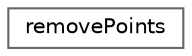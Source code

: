 digraph "Graphical Class Hierarchy"
{
 // LATEX_PDF_SIZE
  bgcolor="transparent";
  edge [fontname=Helvetica,fontsize=10,labelfontname=Helvetica,labelfontsize=10];
  node [fontname=Helvetica,fontsize=10,shape=box,height=0.2,width=0.4];
  rankdir="LR";
  Node0 [id="Node000000",label="removePoints",height=0.2,width=0.4,color="grey40", fillcolor="white", style="filled",URL="$classFoam_1_1removePoints.html",tooltip="Removes selected points from mesh and updates faces using these points."];
}
